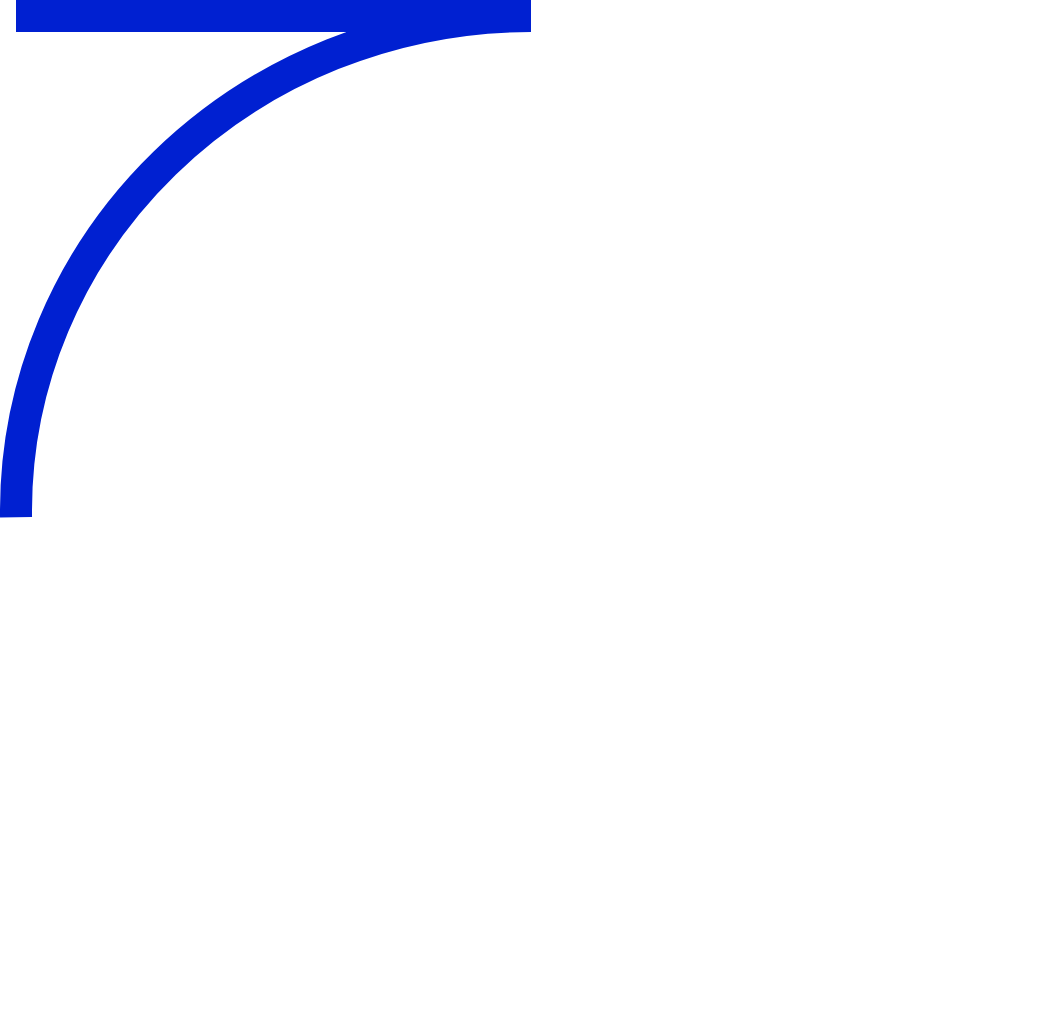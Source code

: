 <mxfile version="28.2.8">
  <diagram name="Page-1" id="-IwS2tVLEvbHGXlkRToN">
    <mxGraphModel dx="1032" dy="828" grid="1" gridSize="10" guides="1" tooltips="1" connect="1" arrows="1" fold="1" page="1" pageScale="1" pageWidth="827" pageHeight="1169" math="0" shadow="0">
      <root>
        <mxCell id="0" />
        <mxCell id="1" parent="0" />
        <mxCell id="j1ByfCW1pLs-Bahw_pj0-14" value="" style="group;rotation=0;strokeWidth=16;" parent="1" vertex="1" connectable="0">
          <mxGeometry x="575" y="705" width="515" height="495.0" as="geometry" />
        </mxCell>
        <mxCell id="j1ByfCW1pLs-Bahw_pj0-16" value="" style="verticalLabelPosition=bottom;verticalAlign=top;html=1;shape=mxgraph.basic.arc;startAngle=0.248;endAngle=0.5;strokeWidth=16;strokeColor=light-dark(#0020D1,#077FFF);flipV=1;flipH=1;rotation=0;fillColor=none;" parent="j1ByfCW1pLs-Bahw_pj0-14" vertex="1">
          <mxGeometry width="515" height="495.0" as="geometry" />
        </mxCell>
        <mxCell id="j1ByfCW1pLs-Bahw_pj0-19" value="" style="endArrow=none;html=1;rounded=0;strokeWidth=16;strokeColor=light-dark(#0020D1,#007FFF);curved=1;fillColor=#0050ef;" parent="1" edge="1">
          <mxGeometry width="50" height="50" relative="1" as="geometry">
            <mxPoint x="575" y="705" as="sourcePoint" />
            <mxPoint x="832.5" y="705" as="targetPoint" />
          </mxGeometry>
        </mxCell>
      </root>
    </mxGraphModel>
  </diagram>
</mxfile>
